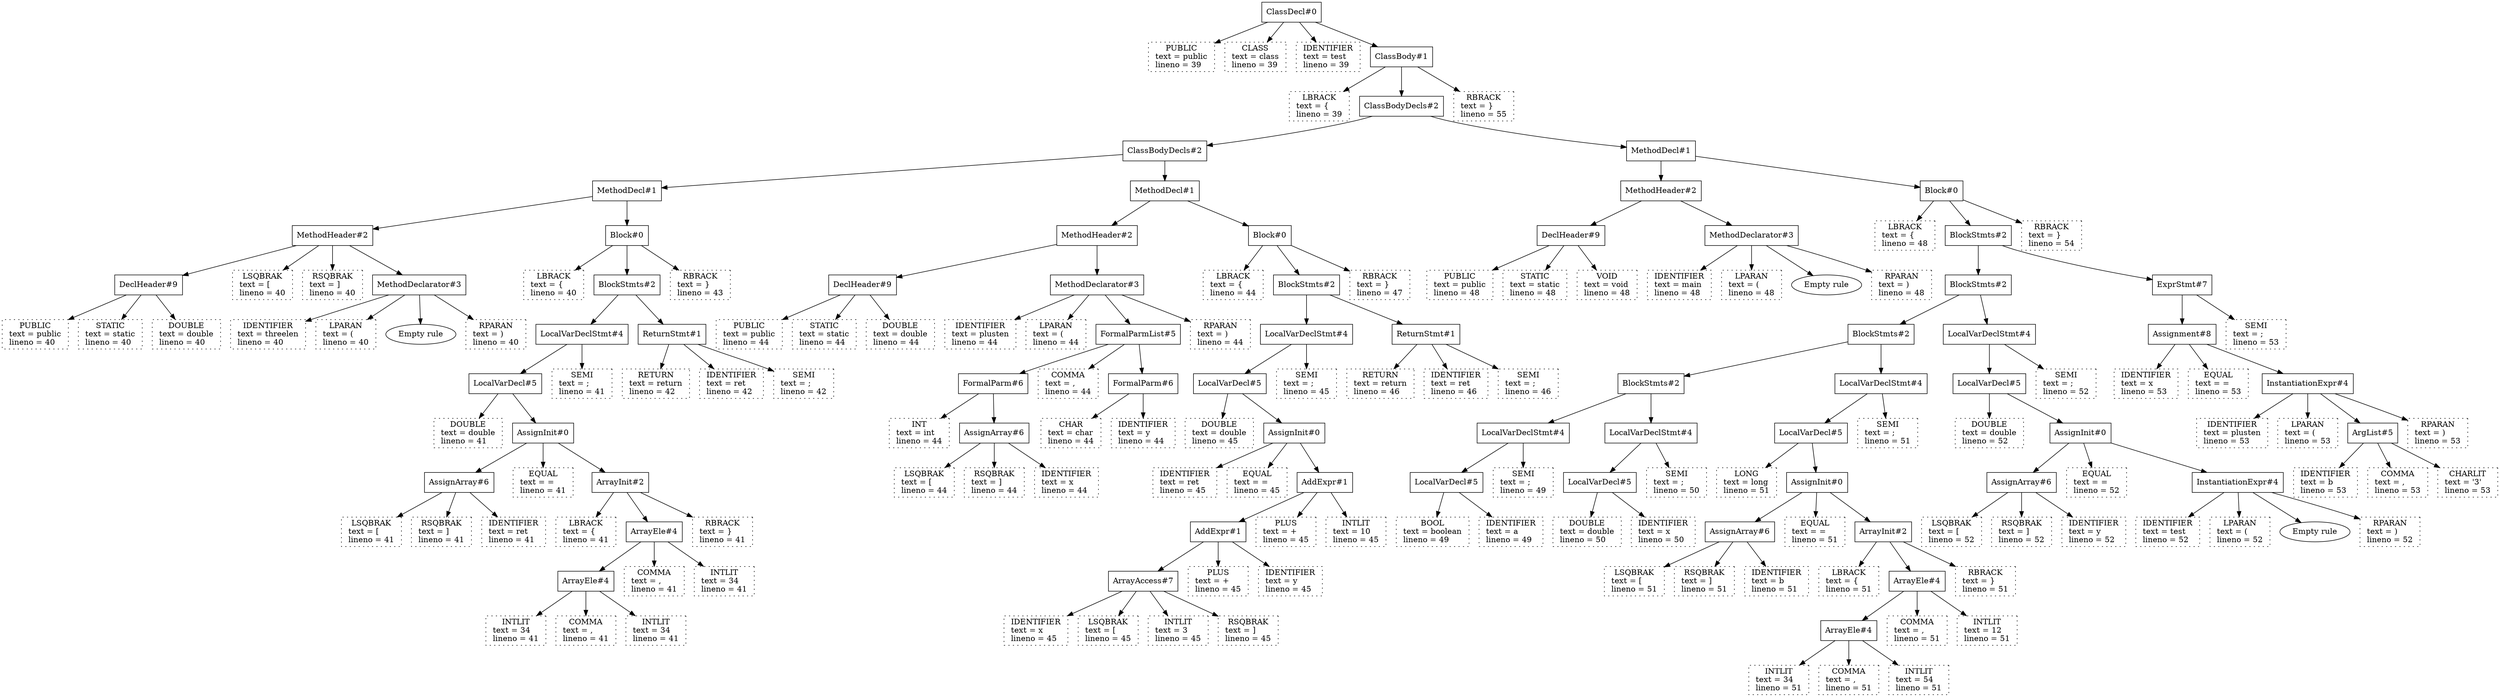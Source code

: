digraph {
N169 [shape=box label="ClassDecl#0"];
N169 -> N0;
N0 [shape=box style=dotted label=" PUBLIC \n text = public \l lineno = 39 \l"];
N169 -> N1;
N1 [shape=box style=dotted label=" CLASS \n text = class \l lineno = 39 \l"];
N169 -> N2;
N2 [shape=box style=dotted label=" IDENTIFIER \n text = test \l lineno = 39 \l"];
N169 -> N168;
N168 [shape=box label="ClassBody#1"];
N168 -> N3;
N3 [shape=box style=dotted label=" LBRACK \n text = { \l lineno = 39 \l"];
N168 -> N166;
N166 [shape=box label="ClassBodyDecls#2"];
N166 -> N91;
N91 [shape=box label="ClassBodyDecls#2"];
N91 -> N43;
N43 [shape=box label="MethodDecl#1"];
N43 -> N14;
N14 [shape=box label="MethodHeader#2"];
N14 -> N7;
N7 [shape=box label="DeclHeader#9"];
N7 -> N4;
N4 [shape=box style=dotted label=" PUBLIC \n text = public \l lineno = 40 \l"];
N7 -> N5;
N5 [shape=box style=dotted label=" STATIC \n text = static \l lineno = 40 \l"];
N7 -> N6;
N6 [shape=box style=dotted label=" DOUBLE \n text = double \l lineno = 40 \l"];
N14 -> N8;
N8 [shape=box style=dotted label=" LSQBRAK \n text = [ \l lineno = 40 \l"];
N14 -> N9;
N9 [shape=box style=dotted label=" RSQBRAK \n text = ] \l lineno = 40 \l"];
N14 -> N13;
N13 [shape=box label="MethodDeclarator#3"];
N13 -> N10;
N10 [shape=box style=dotted label=" IDENTIFIER \n text = threelen \l lineno = 40 \l"];
N13 -> N11;
N11 [shape=box style=dotted label=" LPARAN \n text = ( \l lineno = 40 \l"];
N13 -> N13170;
N13170 [label="Empty rule"];
N13 -> N12;
N12 [shape=box style=dotted label=" RPARAN \n text = ) \l lineno = 40 \l"];
N43 -> N42;
N42 [shape=box label="Block#0"];
N42 -> N15;
N15 [shape=box style=dotted label=" LBRACK \n text = { \l lineno = 40 \l"];
N42 -> N40;
N40 [shape=box label="BlockStmts#2"];
N40 -> N35;
N35 [shape=box label="LocalVarDeclStmt#4"];
N35 -> N33;
N33 [shape=box label="LocalVarDecl#5"];
N33 -> N16;
N16 [shape=box style=dotted label=" DOUBLE \n text = double \l lineno = 41 \l"];
N33 -> N32;
N32 [shape=box label="AssignInit#0"];
N32 -> N20;
N20 [shape=box label="AssignArray#6"];
N20 -> N17;
N17 [shape=box style=dotted label=" LSQBRAK \n text = [ \l lineno = 41 \l"];
N20 -> N18;
N18 [shape=box style=dotted label=" RSQBRAK \n text = ] \l lineno = 41 \l"];
N20 -> N19;
N19 [shape=box style=dotted label=" IDENTIFIER \n text = ret \l lineno = 41 \l"];
N32 -> N21;
N21 [shape=box style=dotted label=" EQUAL \n text = = \l lineno = 41 \l"];
N32 -> N31;
N31 [shape=box label="ArrayInit#2"];
N31 -> N22;
N22 [shape=box style=dotted label=" LBRACK \n text = { \l lineno = 41 \l"];
N31 -> N29;
N29 [shape=box label="ArrayEle#4"];
N29 -> N26;
N26 [shape=box label="ArrayEle#4"];
N26 -> N23;
N23 [shape=box style=dotted label=" INTLIT \n text = 34 \l lineno = 41 \l"];
N26 -> N24;
N24 [shape=box style=dotted label=" COMMA \n text = , \l lineno = 41 \l"];
N26 -> N25;
N25 [shape=box style=dotted label=" INTLIT \n text = 34 \l lineno = 41 \l"];
N29 -> N27;
N27 [shape=box style=dotted label=" COMMA \n text = , \l lineno = 41 \l"];
N29 -> N28;
N28 [shape=box style=dotted label=" INTLIT \n text = 34 \l lineno = 41 \l"];
N31 -> N30;
N30 [shape=box style=dotted label=" RBRACK \n text = } \l lineno = 41 \l"];
N35 -> N34;
N34 [shape=box style=dotted label=" SEMI \n text = ; \l lineno = 41 \l"];
N40 -> N39;
N39 [shape=box label="ReturnStmt#1"];
N39 -> N36;
N36 [shape=box style=dotted label=" RETURN \n text = return \l lineno = 42 \l"];
N39 -> N37;
N37 [shape=box style=dotted label=" IDENTIFIER \n text = ret \l lineno = 42 \l"];
N39 -> N38;
N38 [shape=box style=dotted label=" SEMI \n text = ; \l lineno = 42 \l"];
N42 -> N41;
N41 [shape=box style=dotted label=" RBRACK \n text = } \l lineno = 43 \l"];
N91 -> N90;
N90 [shape=box label="MethodDecl#1"];
N90 -> N63;
N63 [shape=box label="MethodHeader#2"];
N63 -> N47;
N47 [shape=box label="DeclHeader#9"];
N47 -> N44;
N44 [shape=box style=dotted label=" PUBLIC \n text = public \l lineno = 44 \l"];
N47 -> N45;
N45 [shape=box style=dotted label=" STATIC \n text = static \l lineno = 44 \l"];
N47 -> N46;
N46 [shape=box style=dotted label=" DOUBLE \n text = double \l lineno = 44 \l"];
N63 -> N62;
N62 [shape=box label="MethodDeclarator#3"];
N62 -> N48;
N48 [shape=box style=dotted label=" IDENTIFIER \n text = plusten \l lineno = 44 \l"];
N62 -> N49;
N49 [shape=box style=dotted label=" LPARAN \n text = ( \l lineno = 44 \l"];
N62 -> N61;
N61 [shape=box label="FormalParmList#5"];
N61 -> N55;
N55 [shape=box label="FormalParm#6"];
N55 -> N50;
N50 [shape=box style=dotted label=" INT \n text = int \l lineno = 44 \l"];
N55 -> N54;
N54 [shape=box label="AssignArray#6"];
N54 -> N51;
N51 [shape=box style=dotted label=" LSQBRAK \n text = [ \l lineno = 44 \l"];
N54 -> N52;
N52 [shape=box style=dotted label=" RSQBRAK \n text = ] \l lineno = 44 \l"];
N54 -> N53;
N53 [shape=box style=dotted label=" IDENTIFIER \n text = x \l lineno = 44 \l"];
N61 -> N56;
N56 [shape=box style=dotted label=" COMMA \n text = , \l lineno = 44 \l"];
N61 -> N60;
N60 [shape=box label="FormalParm#6"];
N60 -> N57;
N57 [shape=box style=dotted label=" CHAR \n text = char \l lineno = 44 \l"];
N60 -> N58;
N58 [shape=box style=dotted label=" IDENTIFIER \n text = y \l lineno = 44 \l"];
N62 -> N59;
N59 [shape=box style=dotted label=" RPARAN \n text = ) \l lineno = 44 \l"];
N90 -> N89;
N89 [shape=box label="Block#0"];
N89 -> N64;
N64 [shape=box style=dotted label=" LBRACK \n text = { \l lineno = 44 \l"];
N89 -> N87;
N87 [shape=box label="BlockStmts#2"];
N87 -> N82;
N82 [shape=box label="LocalVarDeclStmt#4"];
N82 -> N81;
N81 [shape=box label="LocalVarDecl#5"];
N81 -> N65;
N65 [shape=box style=dotted label=" DOUBLE \n text = double \l lineno = 45 \l"];
N81 -> N80;
N80 [shape=box label="AssignInit#0"];
N80 -> N66;
N66 [shape=box style=dotted label=" IDENTIFIER \n text = ret \l lineno = 45 \l"];
N80 -> N67;
N67 [shape=box style=dotted label=" EQUAL \n text = = \l lineno = 45 \l"];
N80 -> N79;
N79 [shape=box label="AddExpr#1"];
N79 -> N76;
N76 [shape=box label="AddExpr#1"];
N76 -> N72;
N72 [shape=box label="ArrayAccess#7"];
N72 -> N68;
N68 [shape=box style=dotted label=" IDENTIFIER \n text = x \l lineno = 45 \l"];
N72 -> N69;
N69 [shape=box style=dotted label=" LSQBRAK \n text = [ \l lineno = 45 \l"];
N72 -> N70;
N70 [shape=box style=dotted label=" INTLIT \n text = 3 \l lineno = 45 \l"];
N72 -> N71;
N71 [shape=box style=dotted label=" RSQBRAK \n text = ] \l lineno = 45 \l"];
N76 -> N73;
N73 [shape=box style=dotted label=" PLUS \n text = + \l lineno = 45 \l"];
N76 -> N74;
N74 [shape=box style=dotted label=" IDENTIFIER \n text = y \l lineno = 45 \l"];
N79 -> N75;
N75 [shape=box style=dotted label=" PLUS \n text = + \l lineno = 45 \l"];
N79 -> N77;
N77 [shape=box style=dotted label=" INTLIT \n text = 10 \l lineno = 45 \l"];
N82 -> N78;
N78 [shape=box style=dotted label=" SEMI \n text = ; \l lineno = 45 \l"];
N87 -> N86;
N86 [shape=box label="ReturnStmt#1"];
N86 -> N83;
N83 [shape=box style=dotted label=" RETURN \n text = return \l lineno = 46 \l"];
N86 -> N84;
N84 [shape=box style=dotted label=" IDENTIFIER \n text = ret \l lineno = 46 \l"];
N86 -> N85;
N85 [shape=box style=dotted label=" SEMI \n text = ; \l lineno = 46 \l"];
N89 -> N88;
N88 [shape=box style=dotted label=" RBRACK \n text = } \l lineno = 47 \l"];
N166 -> N165;
N165 [shape=box label="MethodDecl#1"];
N165 -> N100;
N100 [shape=box label="MethodHeader#2"];
N100 -> N95;
N95 [shape=box label="DeclHeader#9"];
N95 -> N92;
N92 [shape=box style=dotted label=" PUBLIC \n text = public \l lineno = 48 \l"];
N95 -> N93;
N93 [shape=box style=dotted label=" STATIC \n text = static \l lineno = 48 \l"];
N95 -> N94;
N94 [shape=box style=dotted label=" VOID \n text = void \l lineno = 48 \l"];
N100 -> N99;
N99 [shape=box label="MethodDeclarator#3"];
N99 -> N96;
N96 [shape=box style=dotted label=" IDENTIFIER \n text = main \l lineno = 48 \l"];
N99 -> N97;
N97 [shape=box style=dotted label=" LPARAN \n text = ( \l lineno = 48 \l"];
N99 -> N99171;
N99171 [label="Empty rule"];
N99 -> N98;
N98 [shape=box style=dotted label=" RPARAN \n text = ) \l lineno = 48 \l"];
N165 -> N164;
N164 [shape=box label="Block#0"];
N164 -> N101;
N101 [shape=box style=dotted label=" LBRACK \n text = { \l lineno = 48 \l"];
N164 -> N162;
N162 [shape=box label="BlockStmts#2"];
N162 -> N148;
N148 [shape=box label="BlockStmts#2"];
N148 -> N133;
N133 [shape=box label="BlockStmts#2"];
N133 -> N112;
N112 [shape=box label="BlockStmts#2"];
N112 -> N106;
N106 [shape=box label="LocalVarDeclStmt#4"];
N106 -> N105;
N105 [shape=box label="LocalVarDecl#5"];
N105 -> N102;
N102 [shape=box style=dotted label=" BOOL \n text = boolean \l lineno = 49 \l"];
N105 -> N103;
N103 [shape=box style=dotted label=" IDENTIFIER \n text = a \l lineno = 49 \l"];
N106 -> N104;
N104 [shape=box style=dotted label=" SEMI \n text = ; \l lineno = 49 \l"];
N112 -> N111;
N111 [shape=box label="LocalVarDeclStmt#4"];
N111 -> N110;
N110 [shape=box label="LocalVarDecl#5"];
N110 -> N107;
N107 [shape=box style=dotted label=" DOUBLE \n text = double \l lineno = 50 \l"];
N110 -> N108;
N108 [shape=box style=dotted label=" IDENTIFIER \n text = x \l lineno = 50 \l"];
N111 -> N109;
N109 [shape=box style=dotted label=" SEMI \n text = ; \l lineno = 50 \l"];
N133 -> N132;
N132 [shape=box label="LocalVarDeclStmt#4"];
N132 -> N130;
N130 [shape=box label="LocalVarDecl#5"];
N130 -> N113;
N113 [shape=box style=dotted label=" LONG \n text = long \l lineno = 51 \l"];
N130 -> N129;
N129 [shape=box label="AssignInit#0"];
N129 -> N117;
N117 [shape=box label="AssignArray#6"];
N117 -> N114;
N114 [shape=box style=dotted label=" LSQBRAK \n text = [ \l lineno = 51 \l"];
N117 -> N115;
N115 [shape=box style=dotted label=" RSQBRAK \n text = ] \l lineno = 51 \l"];
N117 -> N116;
N116 [shape=box style=dotted label=" IDENTIFIER \n text = b \l lineno = 51 \l"];
N129 -> N118;
N118 [shape=box style=dotted label=" EQUAL \n text = = \l lineno = 51 \l"];
N129 -> N128;
N128 [shape=box label="ArrayInit#2"];
N128 -> N119;
N119 [shape=box style=dotted label=" LBRACK \n text = { \l lineno = 51 \l"];
N128 -> N126;
N126 [shape=box label="ArrayEle#4"];
N126 -> N123;
N123 [shape=box label="ArrayEle#4"];
N123 -> N120;
N120 [shape=box style=dotted label=" INTLIT \n text = 34 \l lineno = 51 \l"];
N123 -> N121;
N121 [shape=box style=dotted label=" COMMA \n text = , \l lineno = 51 \l"];
N123 -> N122;
N122 [shape=box style=dotted label=" INTLIT \n text = 54 \l lineno = 51 \l"];
N126 -> N124;
N124 [shape=box style=dotted label=" COMMA \n text = , \l lineno = 51 \l"];
N126 -> N125;
N125 [shape=box style=dotted label=" INTLIT \n text = 12 \l lineno = 51 \l"];
N128 -> N127;
N127 [shape=box style=dotted label=" RBRACK \n text = } \l lineno = 51 \l"];
N132 -> N131;
N131 [shape=box style=dotted label=" SEMI \n text = ; \l lineno = 51 \l"];
N148 -> N147;
N147 [shape=box label="LocalVarDeclStmt#4"];
N147 -> N146;
N146 [shape=box label="LocalVarDecl#5"];
N146 -> N134;
N134 [shape=box style=dotted label=" DOUBLE \n text = double \l lineno = 52 \l"];
N146 -> N145;
N145 [shape=box label="AssignInit#0"];
N145 -> N138;
N138 [shape=box label="AssignArray#6"];
N138 -> N135;
N135 [shape=box style=dotted label=" LSQBRAK \n text = [ \l lineno = 52 \l"];
N138 -> N136;
N136 [shape=box style=dotted label=" RSQBRAK \n text = ] \l lineno = 52 \l"];
N138 -> N137;
N137 [shape=box style=dotted label=" IDENTIFIER \n text = y \l lineno = 52 \l"];
N145 -> N139;
N139 [shape=box style=dotted label=" EQUAL \n text = = \l lineno = 52 \l"];
N145 -> N143;
N143 [shape=box label="InstantiationExpr#4"];
N143 -> N140;
N140 [shape=box style=dotted label=" IDENTIFIER \n text = test \l lineno = 52 \l"];
N143 -> N141;
N141 [shape=box style=dotted label=" LPARAN \n text = ( \l lineno = 52 \l"];
N143 -> N143172;
N143172 [label="Empty rule"];
N143 -> N142;
N142 [shape=box style=dotted label=" RPARAN \n text = ) \l lineno = 52 \l"];
N147 -> N144;
N144 [shape=box style=dotted label=" SEMI \n text = ; \l lineno = 52 \l"];
N162 -> N161;
N161 [shape=box label="ExprStmt#7"];
N161 -> N160;
N160 [shape=box label="Assignment#8"];
N160 -> N149;
N149 [shape=box style=dotted label=" IDENTIFIER \n text = x \l lineno = 53 \l"];
N160 -> N150;
N150 [shape=box style=dotted label=" EQUAL \n text = = \l lineno = 53 \l"];
N160 -> N158;
N158 [shape=box label="InstantiationExpr#4"];
N158 -> N151;
N151 [shape=box style=dotted label=" IDENTIFIER \n text = plusten \l lineno = 53 \l"];
N158 -> N152;
N152 [shape=box style=dotted label=" LPARAN \n text = ( \l lineno = 53 \l"];
N158 -> N157;
N157 [shape=box label="ArgList#5"];
N157 -> N153;
N153 [shape=box style=dotted label=" IDENTIFIER \n text = b \l lineno = 53 \l"];
N157 -> N154;
N154 [shape=box style=dotted label=" COMMA \n text = , \l lineno = 53 \l"];
N157 -> N155;
N155 [shape=box style=dotted label=" CHARLIT \n text = '3' \l lineno = 53 \l"];
N158 -> N156;
N156 [shape=box style=dotted label=" RPARAN \n text = ) \l lineno = 53 \l"];
N161 -> N159;
N159 [shape=box style=dotted label=" SEMI \n text = ; \l lineno = 53 \l"];
N164 -> N163;
N163 [shape=box style=dotted label=" RBRACK \n text = } \l lineno = 54 \l"];
N168 -> N167;
N167 [shape=box style=dotted label=" RBRACK \n text = } \l lineno = 55 \l"];
}
